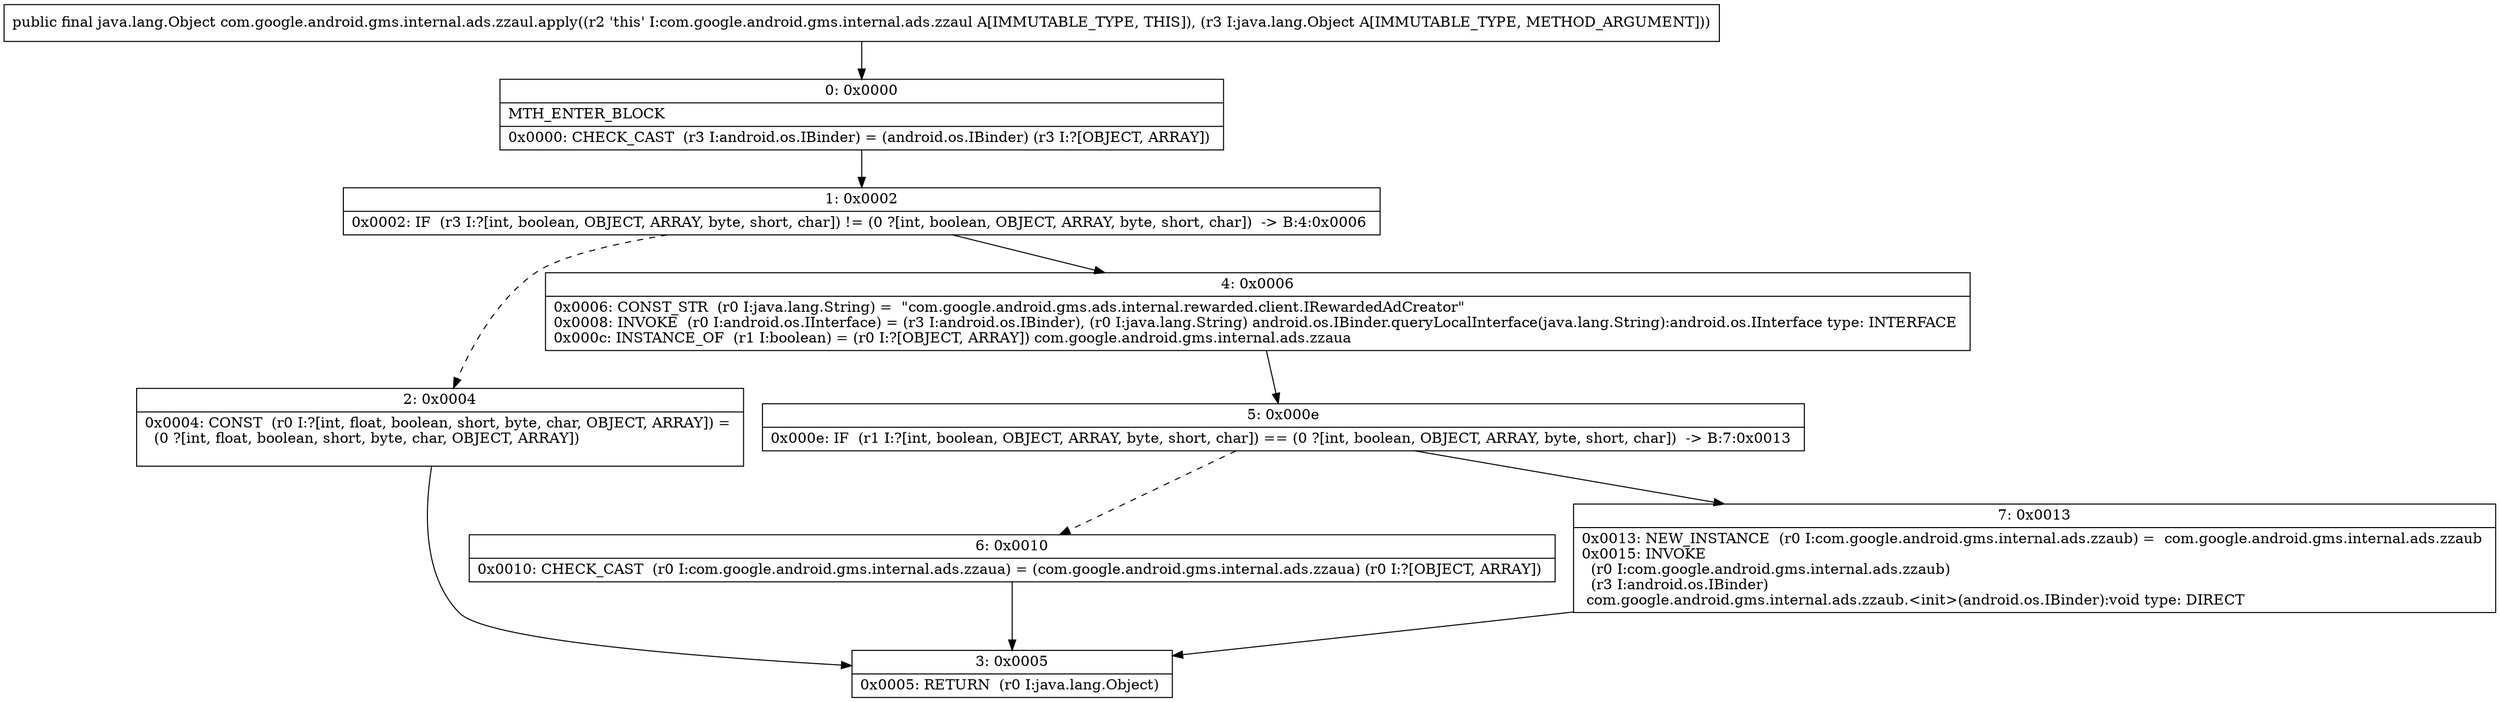 digraph "CFG forcom.google.android.gms.internal.ads.zzaul.apply(Ljava\/lang\/Object;)Ljava\/lang\/Object;" {
Node_0 [shape=record,label="{0\:\ 0x0000|MTH_ENTER_BLOCK\l|0x0000: CHECK_CAST  (r3 I:android.os.IBinder) = (android.os.IBinder) (r3 I:?[OBJECT, ARRAY]) \l}"];
Node_1 [shape=record,label="{1\:\ 0x0002|0x0002: IF  (r3 I:?[int, boolean, OBJECT, ARRAY, byte, short, char]) != (0 ?[int, boolean, OBJECT, ARRAY, byte, short, char])  \-\> B:4:0x0006 \l}"];
Node_2 [shape=record,label="{2\:\ 0x0004|0x0004: CONST  (r0 I:?[int, float, boolean, short, byte, char, OBJECT, ARRAY]) = \l  (0 ?[int, float, boolean, short, byte, char, OBJECT, ARRAY])\l \l}"];
Node_3 [shape=record,label="{3\:\ 0x0005|0x0005: RETURN  (r0 I:java.lang.Object) \l}"];
Node_4 [shape=record,label="{4\:\ 0x0006|0x0006: CONST_STR  (r0 I:java.lang.String) =  \"com.google.android.gms.ads.internal.rewarded.client.IRewardedAdCreator\" \l0x0008: INVOKE  (r0 I:android.os.IInterface) = (r3 I:android.os.IBinder), (r0 I:java.lang.String) android.os.IBinder.queryLocalInterface(java.lang.String):android.os.IInterface type: INTERFACE \l0x000c: INSTANCE_OF  (r1 I:boolean) = (r0 I:?[OBJECT, ARRAY]) com.google.android.gms.internal.ads.zzaua \l}"];
Node_5 [shape=record,label="{5\:\ 0x000e|0x000e: IF  (r1 I:?[int, boolean, OBJECT, ARRAY, byte, short, char]) == (0 ?[int, boolean, OBJECT, ARRAY, byte, short, char])  \-\> B:7:0x0013 \l}"];
Node_6 [shape=record,label="{6\:\ 0x0010|0x0010: CHECK_CAST  (r0 I:com.google.android.gms.internal.ads.zzaua) = (com.google.android.gms.internal.ads.zzaua) (r0 I:?[OBJECT, ARRAY]) \l}"];
Node_7 [shape=record,label="{7\:\ 0x0013|0x0013: NEW_INSTANCE  (r0 I:com.google.android.gms.internal.ads.zzaub) =  com.google.android.gms.internal.ads.zzaub \l0x0015: INVOKE  \l  (r0 I:com.google.android.gms.internal.ads.zzaub)\l  (r3 I:android.os.IBinder)\l com.google.android.gms.internal.ads.zzaub.\<init\>(android.os.IBinder):void type: DIRECT \l}"];
MethodNode[shape=record,label="{public final java.lang.Object com.google.android.gms.internal.ads.zzaul.apply((r2 'this' I:com.google.android.gms.internal.ads.zzaul A[IMMUTABLE_TYPE, THIS]), (r3 I:java.lang.Object A[IMMUTABLE_TYPE, METHOD_ARGUMENT])) }"];
MethodNode -> Node_0;
Node_0 -> Node_1;
Node_1 -> Node_2[style=dashed];
Node_1 -> Node_4;
Node_2 -> Node_3;
Node_4 -> Node_5;
Node_5 -> Node_6[style=dashed];
Node_5 -> Node_7;
Node_6 -> Node_3;
Node_7 -> Node_3;
}

